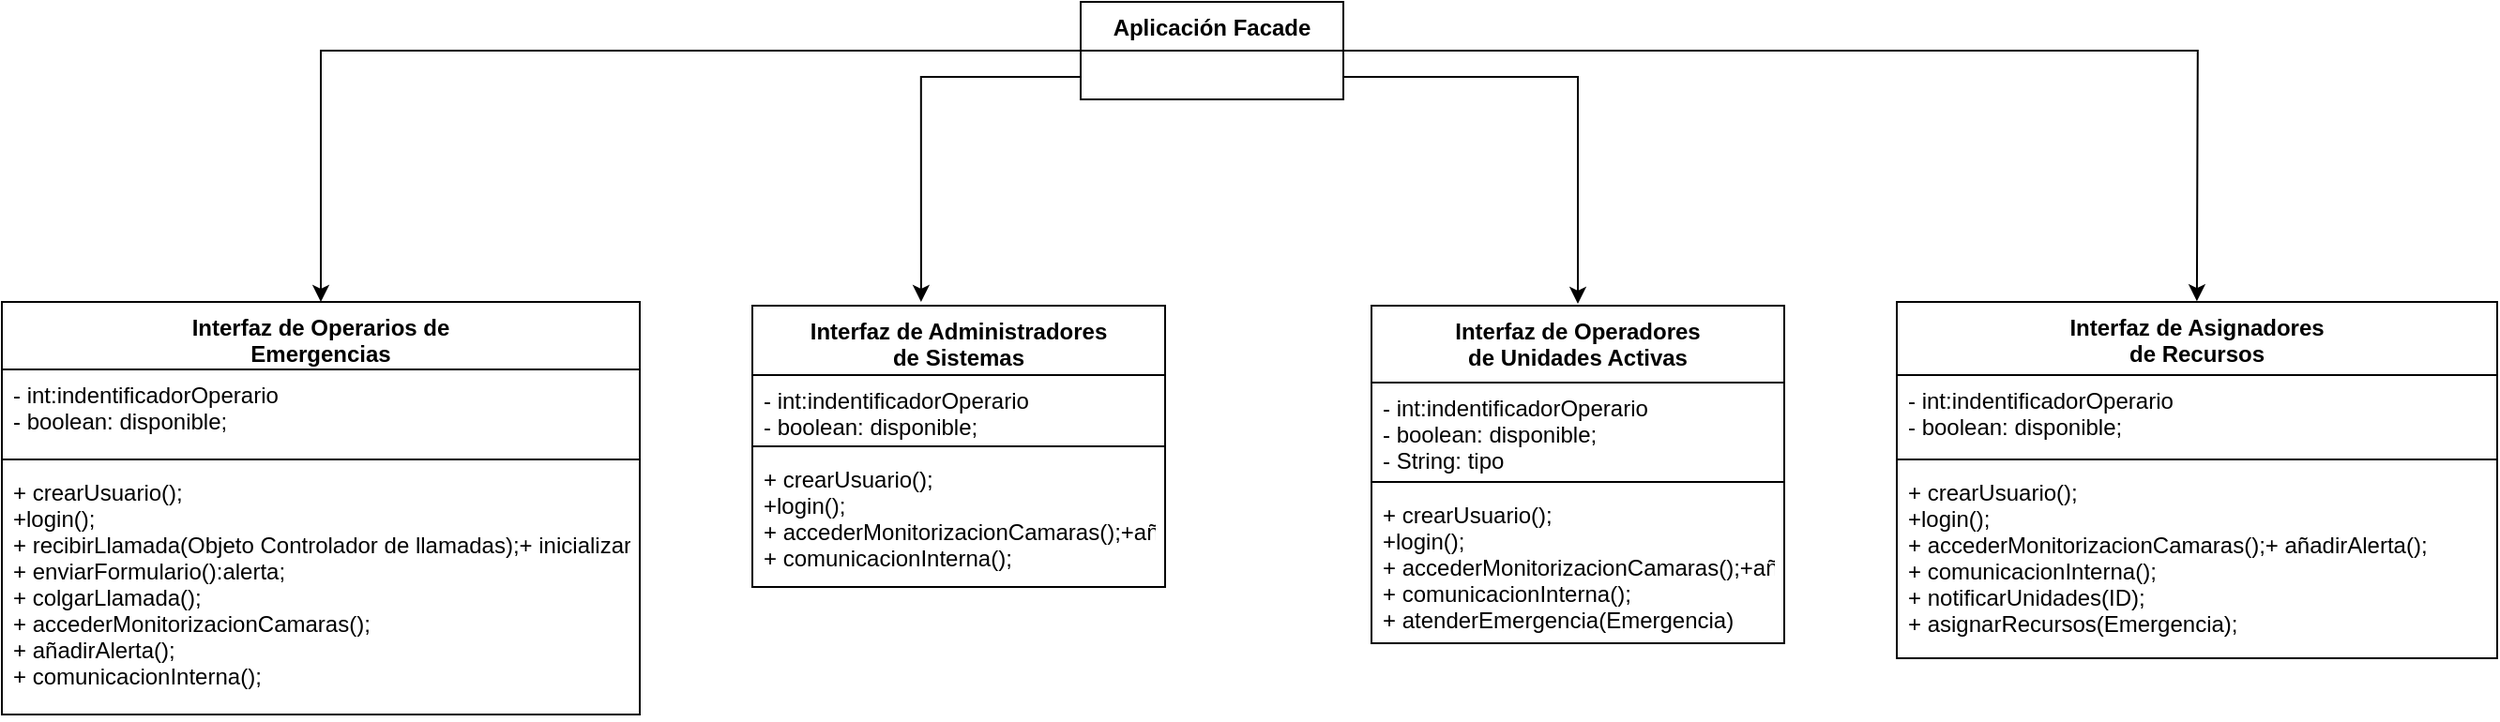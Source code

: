 <mxfile version="12.2.3" type="device" pages="1"><diagram id="YfP-47fn_uaHWJA-869o" name="Page-1"><mxGraphModel dx="1673" dy="931" grid="1" gridSize="10" guides="1" tooltips="1" connect="1" arrows="1" fold="1" page="1" pageScale="1" pageWidth="1169" pageHeight="1654" math="0" shadow="0"><root><mxCell id="0"/><mxCell id="1" parent="0"/><mxCell id="xYlQtGv0gIFEdosYhHc--28" style="edgeStyle=orthogonalEdgeStyle;rounded=0;orthogonalLoop=1;jettySize=auto;html=1;entryX=0.5;entryY=0;entryDx=0;entryDy=0;" parent="1" source="xYlQtGv0gIFEdosYhHc--1" target="xYlQtGv0gIFEdosYhHc--6" edge="1"><mxGeometry relative="1" as="geometry"/></mxCell><mxCell id="xYlQtGv0gIFEdosYhHc--32" style="edgeStyle=orthogonalEdgeStyle;rounded=0;orthogonalLoop=1;jettySize=auto;html=1;" parent="1" source="xYlQtGv0gIFEdosYhHc--1" edge="1"><mxGeometry relative="1" as="geometry"><Array as="points"><mxPoint x="990" y="120"/><mxPoint x="990" y="241"/></Array><mxPoint x="990" y="241" as="targetPoint"/></mxGeometry></mxCell><mxCell id="jGlRs9fjl63yYrorLPGz-17" style="edgeStyle=orthogonalEdgeStyle;rounded=0;orthogonalLoop=1;jettySize=auto;html=1;" parent="1" source="xYlQtGv0gIFEdosYhHc--1" edge="1"><mxGeometry relative="1" as="geometry"><Array as="points"><mxPoint x="640" y="120"/></Array><mxPoint x="639.941" y="240" as="targetPoint"/></mxGeometry></mxCell><mxCell id="jGlRs9fjl63yYrorLPGz-18" style="edgeStyle=orthogonalEdgeStyle;rounded=0;orthogonalLoop=1;jettySize=auto;html=1;entryX=0.5;entryY=0;entryDx=0;entryDy=0;" parent="1" source="xYlQtGv0gIFEdosYhHc--1" edge="1"><mxGeometry relative="1" as="geometry"><mxPoint x="1319.941" y="239.588" as="targetPoint"/></mxGeometry></mxCell><mxCell id="xYlQtGv0gIFEdosYhHc--1" value="Aplicación Facade" style="swimlane;fontStyle=1;childLayout=stackLayout;horizontal=1;startSize=26;fillColor=none;horizontalStack=0;resizeParent=1;resizeParentMax=0;resizeLast=0;collapsible=1;marginBottom=0;" parent="1" vertex="1"><mxGeometry x="725" y="80" width="140" height="52" as="geometry"/></mxCell><mxCell id="xYlQtGv0gIFEdosYhHc--6" value="Interfaz de Operarios de&#xA; Emergencias" style="swimlane;fontStyle=1;align=center;verticalAlign=top;childLayout=stackLayout;horizontal=1;startSize=36;horizontalStack=0;resizeParent=1;resizeParentMax=0;resizeLast=0;collapsible=1;marginBottom=0;" parent="1" vertex="1"><mxGeometry x="150" y="240" width="340" height="220" as="geometry"/></mxCell><mxCell id="xYlQtGv0gIFEdosYhHc--7" value="- int:indentificadorOperario&#xA;- boolean: disponible;&#xA;" style="text;strokeColor=none;fillColor=none;align=left;verticalAlign=top;spacingLeft=4;spacingRight=4;overflow=hidden;rotatable=0;points=[[0,0.5],[1,0.5]];portConstraint=eastwest;" parent="xYlQtGv0gIFEdosYhHc--6" vertex="1"><mxGeometry y="36" width="340" height="44" as="geometry"/></mxCell><mxCell id="xYlQtGv0gIFEdosYhHc--8" value="" style="line;strokeWidth=1;fillColor=none;align=left;verticalAlign=middle;spacingTop=-1;spacingLeft=3;spacingRight=3;rotatable=0;labelPosition=right;points=[];portConstraint=eastwest;" parent="xYlQtGv0gIFEdosYhHc--6" vertex="1"><mxGeometry y="80" width="340" height="8" as="geometry"/></mxCell><mxCell id="xYlQtGv0gIFEdosYhHc--9" value="+ crearUsuario();&#xA;+login();&#xA;+ recibirLlamada(Objeto Controlador de llamadas);+ inicializarFormulario();&#xA;+ enviarFormulario():alerta;&#xA;+ colgarLlamada();&#xA;+ accederMonitorizacionCamaras();&#xA;+ añadirAlerta();&#xA;+ comunicacionInterna();&#xA;" style="text;strokeColor=none;fillColor=none;align=left;verticalAlign=top;spacingLeft=4;spacingRight=4;overflow=hidden;rotatable=0;points=[[0,0.5],[1,0.5]];portConstraint=eastwest;" parent="xYlQtGv0gIFEdosYhHc--6" vertex="1"><mxGeometry y="88" width="340" height="132" as="geometry"/></mxCell><mxCell id="P8qGFg3FzJUNbgZ4QVgz-5" value="Interfaz de Operadores&#xA; de Unidades Activas" style="swimlane;fontStyle=1;align=center;verticalAlign=top;childLayout=stackLayout;horizontal=1;startSize=41;horizontalStack=0;resizeParent=1;resizeParentMax=0;resizeLast=0;collapsible=1;marginBottom=0;" vertex="1" parent="1"><mxGeometry x="880" y="242" width="220" height="180" as="geometry"/></mxCell><mxCell id="P8qGFg3FzJUNbgZ4QVgz-6" value="- int:indentificadorOperario&#xA;- boolean: disponible;&#xA;- String: tipo&#xA;&#xA;&#xA;" style="text;strokeColor=none;fillColor=none;align=left;verticalAlign=top;spacingLeft=4;spacingRight=4;overflow=hidden;rotatable=0;points=[[0,0.5],[1,0.5]];portConstraint=eastwest;" vertex="1" parent="P8qGFg3FzJUNbgZ4QVgz-5"><mxGeometry y="41" width="220" height="49" as="geometry"/></mxCell><mxCell id="P8qGFg3FzJUNbgZ4QVgz-7" value="" style="line;strokeWidth=1;fillColor=none;align=left;verticalAlign=middle;spacingTop=-1;spacingLeft=3;spacingRight=3;rotatable=0;labelPosition=right;points=[];portConstraint=eastwest;" vertex="1" parent="P8qGFg3FzJUNbgZ4QVgz-5"><mxGeometry y="90" width="220" height="8" as="geometry"/></mxCell><mxCell id="P8qGFg3FzJUNbgZ4QVgz-8" value="+ crearUsuario();&#xA;+login();&#xA;+ accederMonitorizacionCamaras();+añadirAlerta();&#xA;+ comunicacionInterna();&#xA;+ atenderEmergencia(Emergencia)&#xA;" style="text;strokeColor=none;fillColor=none;align=left;verticalAlign=top;spacingLeft=4;spacingRight=4;overflow=hidden;rotatable=0;points=[[0,0.5],[1,0.5]];portConstraint=eastwest;" vertex="1" parent="P8qGFg3FzJUNbgZ4QVgz-5"><mxGeometry y="98" width="220" height="82" as="geometry"/></mxCell><mxCell id="P8qGFg3FzJUNbgZ4QVgz-13" value="Interfaz de Asignadores &#xA;de Recursos" style="swimlane;fontStyle=1;align=center;verticalAlign=top;childLayout=stackLayout;horizontal=1;startSize=39;horizontalStack=0;resizeParent=1;resizeParentMax=0;resizeLast=0;collapsible=1;marginBottom=0;" vertex="1" parent="1"><mxGeometry x="1160" y="240" width="320" height="190" as="geometry"/></mxCell><mxCell id="P8qGFg3FzJUNbgZ4QVgz-14" value="- int:indentificadorOperario&#xA;- boolean: disponible;&#xA;" style="text;strokeColor=none;fillColor=none;align=left;verticalAlign=top;spacingLeft=4;spacingRight=4;overflow=hidden;rotatable=0;points=[[0,0.5],[1,0.5]];portConstraint=eastwest;" vertex="1" parent="P8qGFg3FzJUNbgZ4QVgz-13"><mxGeometry y="39" width="320" height="41" as="geometry"/></mxCell><mxCell id="P8qGFg3FzJUNbgZ4QVgz-15" value="" style="line;strokeWidth=1;fillColor=none;align=left;verticalAlign=middle;spacingTop=-1;spacingLeft=3;spacingRight=3;rotatable=0;labelPosition=right;points=[];portConstraint=eastwest;" vertex="1" parent="P8qGFg3FzJUNbgZ4QVgz-13"><mxGeometry y="80" width="320" height="8" as="geometry"/></mxCell><mxCell id="P8qGFg3FzJUNbgZ4QVgz-16" value="+ crearUsuario();&#xA;+login();&#xA;+ accederMonitorizacionCamaras();+ añadirAlerta();&#xA;+ comunicacionInterna();&#xA;+ notificarUnidades(ID);&#xA;+ asignarRecursos(Emergencia);" style="text;strokeColor=none;fillColor=none;align=left;verticalAlign=top;spacingLeft=4;spacingRight=4;overflow=hidden;rotatable=0;points=[[0,0.5],[1,0.5]];portConstraint=eastwest;" vertex="1" parent="P8qGFg3FzJUNbgZ4QVgz-13"><mxGeometry y="88" width="320" height="102" as="geometry"/></mxCell><mxCell id="P8qGFg3FzJUNbgZ4QVgz-23" value="Interfaz de Administradores&#xA; de Sistemas" style="swimlane;fontStyle=1;align=center;verticalAlign=top;childLayout=stackLayout;horizontal=1;startSize=37;horizontalStack=0;resizeParent=1;resizeParentMax=0;resizeLast=0;collapsible=1;marginBottom=0;" vertex="1" parent="1"><mxGeometry x="550" y="242" width="220" height="150" as="geometry"/></mxCell><mxCell id="P8qGFg3FzJUNbgZ4QVgz-24" value="- int:indentificadorOperario&#xA;- boolean: disponible;&#xA;" style="text;strokeColor=none;fillColor=none;align=left;verticalAlign=top;spacingLeft=4;spacingRight=4;overflow=hidden;rotatable=0;points=[[0,0.5],[1,0.5]];portConstraint=eastwest;" vertex="1" parent="P8qGFg3FzJUNbgZ4QVgz-23"><mxGeometry y="37" width="220" height="34" as="geometry"/></mxCell><mxCell id="P8qGFg3FzJUNbgZ4QVgz-25" value="" style="line;strokeWidth=1;fillColor=none;align=left;verticalAlign=middle;spacingTop=-1;spacingLeft=3;spacingRight=3;rotatable=0;labelPosition=right;points=[];portConstraint=eastwest;" vertex="1" parent="P8qGFg3FzJUNbgZ4QVgz-23"><mxGeometry y="71" width="220" height="8" as="geometry"/></mxCell><mxCell id="P8qGFg3FzJUNbgZ4QVgz-26" value="+ crearUsuario();&#xA;+login();&#xA;+ accederMonitorizacionCamaras();+añadirAlerta();&#xA;+ comunicacionInterna();&#xA;&#xA;" style="text;strokeColor=none;fillColor=none;align=left;verticalAlign=top;spacingLeft=4;spacingRight=4;overflow=hidden;rotatable=0;points=[[0,0.5],[1,0.5]];portConstraint=eastwest;" vertex="1" parent="P8qGFg3FzJUNbgZ4QVgz-23"><mxGeometry y="79" width="220" height="71" as="geometry"/></mxCell></root></mxGraphModel></diagram></mxfile>